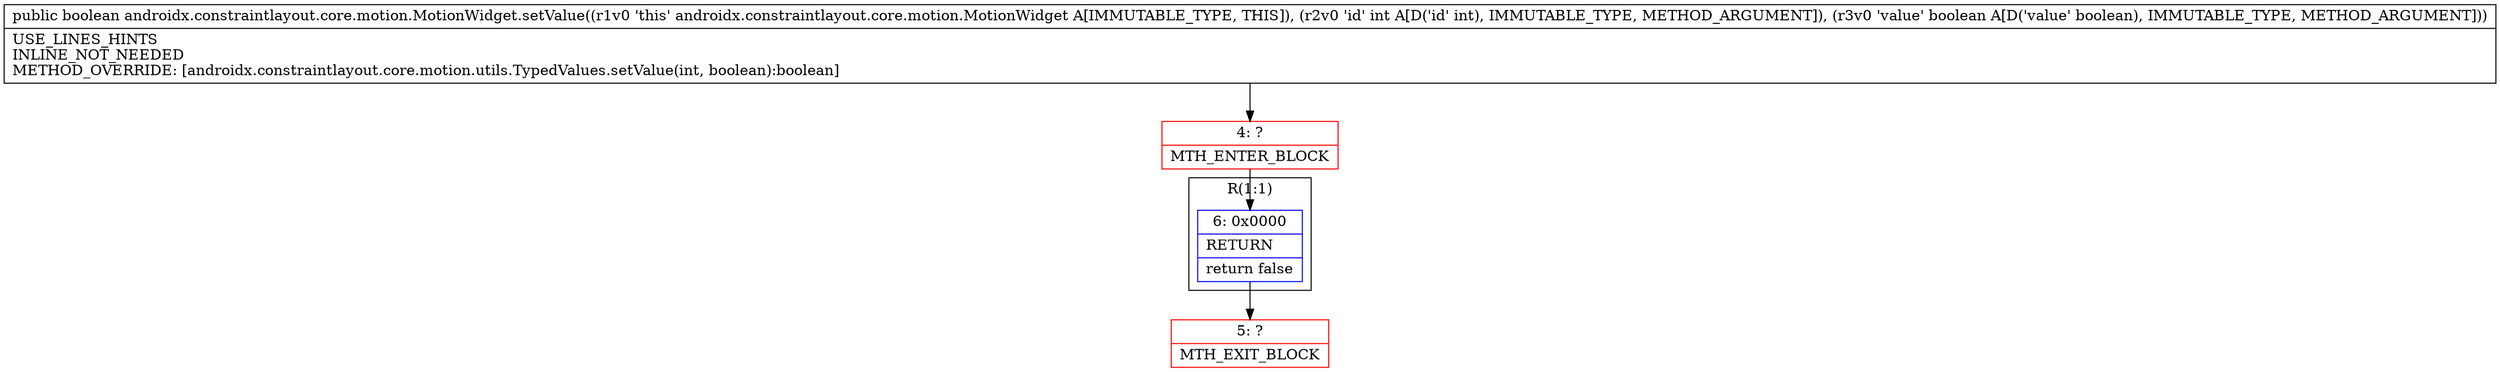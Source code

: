 digraph "CFG forandroidx.constraintlayout.core.motion.MotionWidget.setValue(IZ)Z" {
subgraph cluster_Region_1077310984 {
label = "R(1:1)";
node [shape=record,color=blue];
Node_6 [shape=record,label="{6\:\ 0x0000|RETURN\l|return false\l}"];
}
Node_4 [shape=record,color=red,label="{4\:\ ?|MTH_ENTER_BLOCK\l}"];
Node_5 [shape=record,color=red,label="{5\:\ ?|MTH_EXIT_BLOCK\l}"];
MethodNode[shape=record,label="{public boolean androidx.constraintlayout.core.motion.MotionWidget.setValue((r1v0 'this' androidx.constraintlayout.core.motion.MotionWidget A[IMMUTABLE_TYPE, THIS]), (r2v0 'id' int A[D('id' int), IMMUTABLE_TYPE, METHOD_ARGUMENT]), (r3v0 'value' boolean A[D('value' boolean), IMMUTABLE_TYPE, METHOD_ARGUMENT]))  | USE_LINES_HINTS\lINLINE_NOT_NEEDED\lMETHOD_OVERRIDE: [androidx.constraintlayout.core.motion.utils.TypedValues.setValue(int, boolean):boolean]\l}"];
MethodNode -> Node_4;Node_6 -> Node_5;
Node_4 -> Node_6;
}

